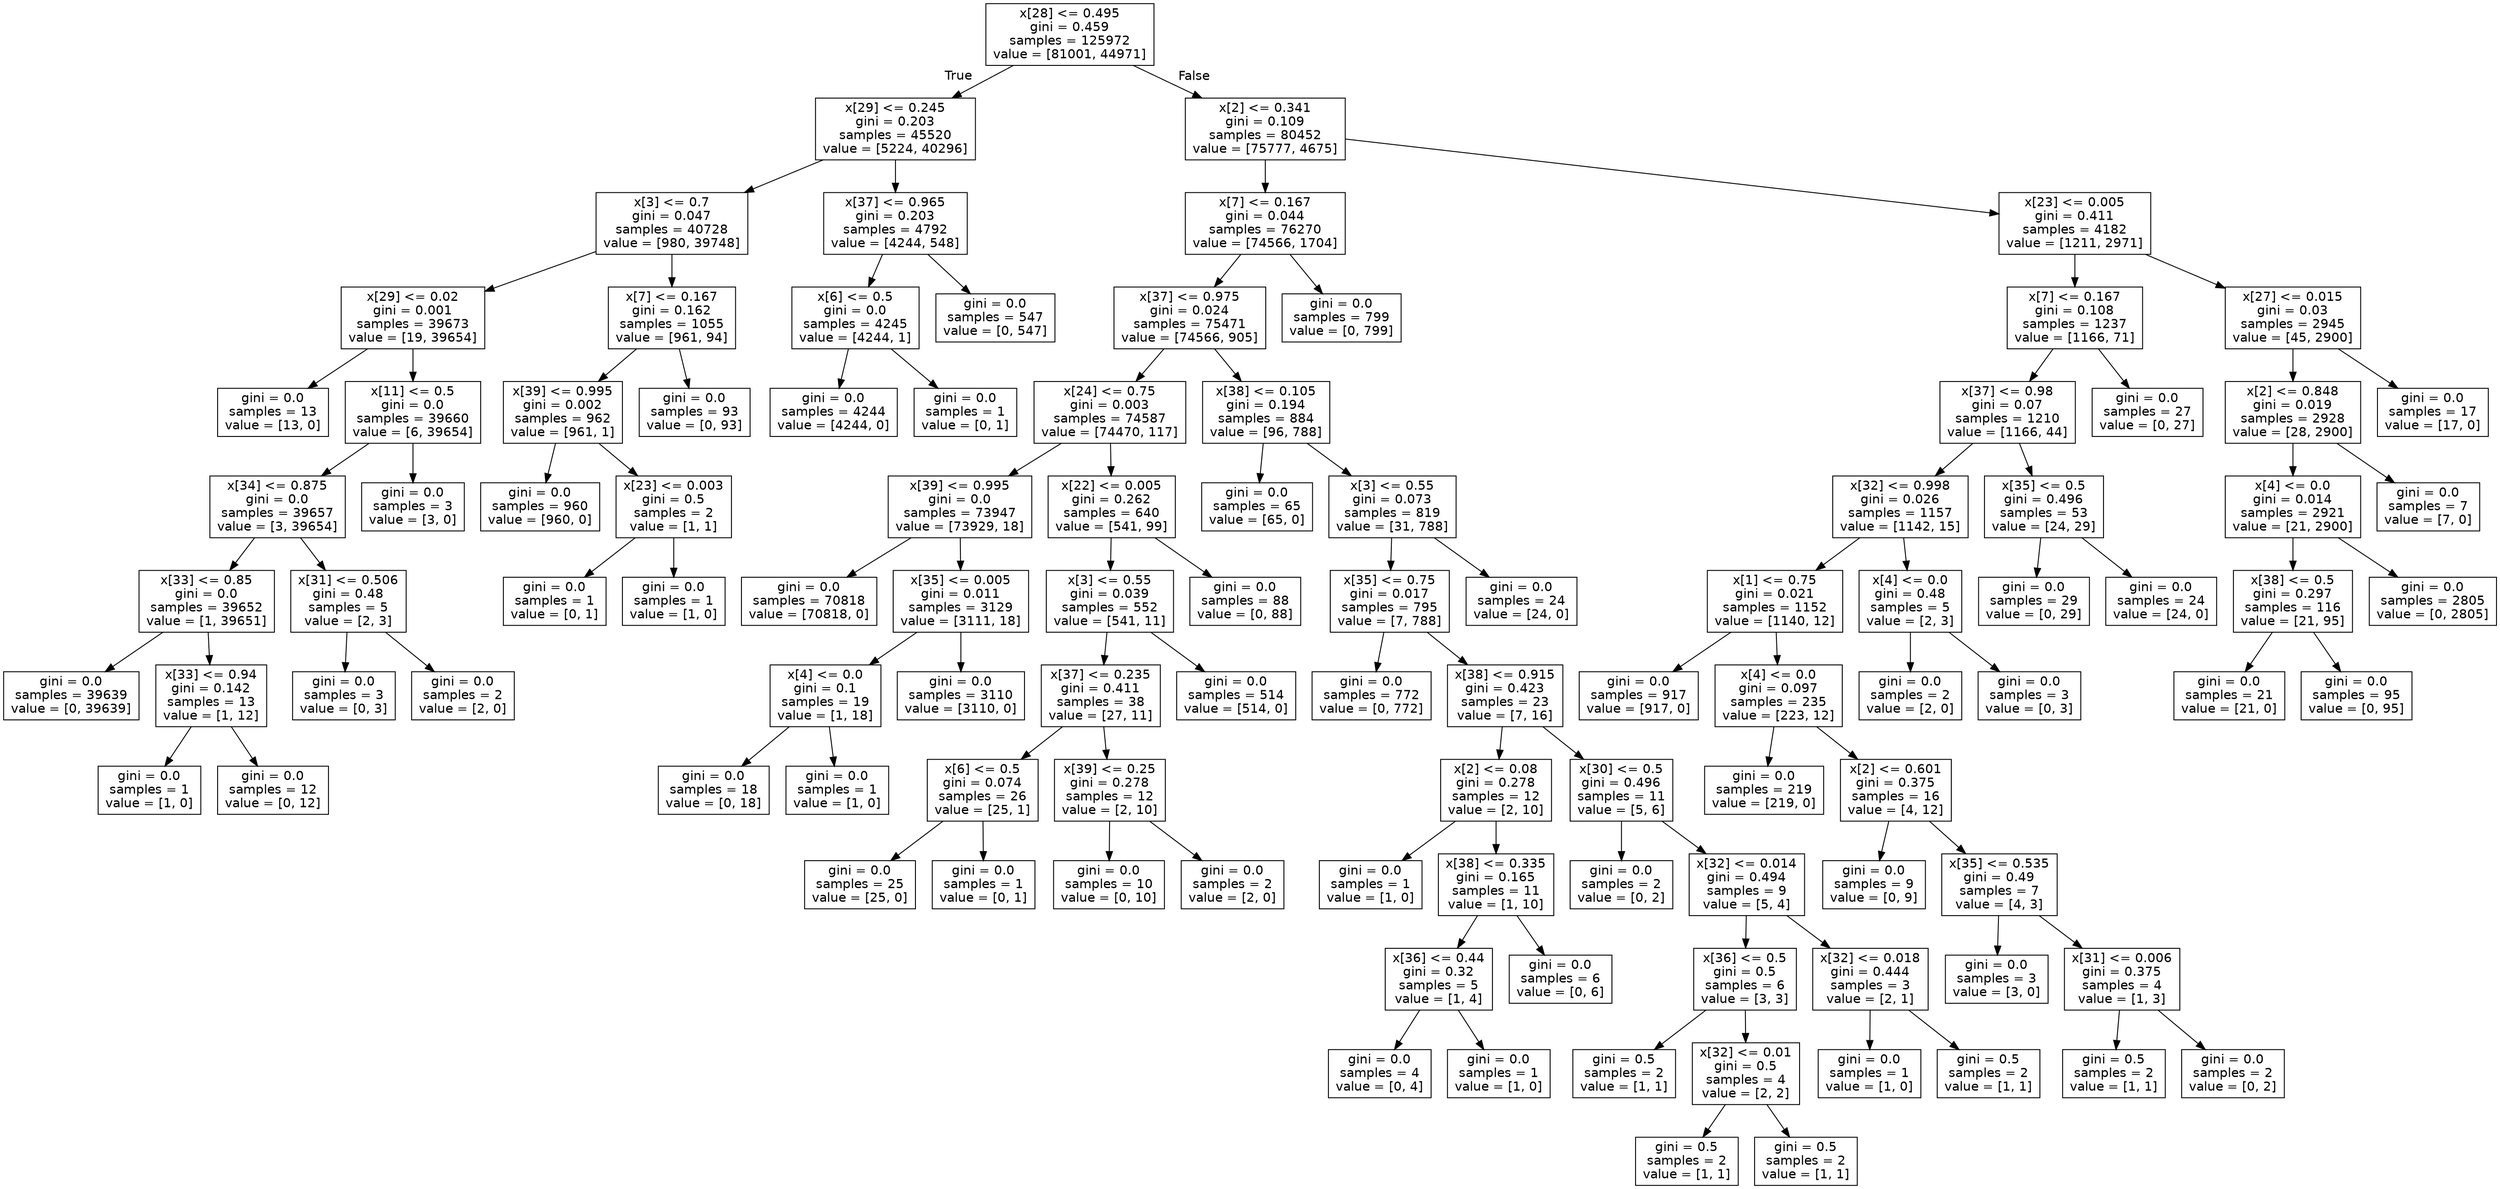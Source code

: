 digraph Tree {
node [shape=box, fontname="helvetica"] ;
edge [fontname="helvetica"] ;
0 [label="x[28] <= 0.495\ngini = 0.459\nsamples = 125972\nvalue = [81001, 44971]"] ;
1 [label="x[29] <= 0.245\ngini = 0.203\nsamples = 45520\nvalue = [5224, 40296]"] ;
0 -> 1 [labeldistance=2.5, labelangle=45, headlabel="True"] ;
2 [label="x[3] <= 0.7\ngini = 0.047\nsamples = 40728\nvalue = [980, 39748]"] ;
1 -> 2 ;
3 [label="x[29] <= 0.02\ngini = 0.001\nsamples = 39673\nvalue = [19, 39654]"] ;
2 -> 3 ;
4 [label="gini = 0.0\nsamples = 13\nvalue = [13, 0]"] ;
3 -> 4 ;
5 [label="x[11] <= 0.5\ngini = 0.0\nsamples = 39660\nvalue = [6, 39654]"] ;
3 -> 5 ;
6 [label="x[34] <= 0.875\ngini = 0.0\nsamples = 39657\nvalue = [3, 39654]"] ;
5 -> 6 ;
7 [label="x[33] <= 0.85\ngini = 0.0\nsamples = 39652\nvalue = [1, 39651]"] ;
6 -> 7 ;
8 [label="gini = 0.0\nsamples = 39639\nvalue = [0, 39639]"] ;
7 -> 8 ;
9 [label="x[33] <= 0.94\ngini = 0.142\nsamples = 13\nvalue = [1, 12]"] ;
7 -> 9 ;
10 [label="gini = 0.0\nsamples = 1\nvalue = [1, 0]"] ;
9 -> 10 ;
11 [label="gini = 0.0\nsamples = 12\nvalue = [0, 12]"] ;
9 -> 11 ;
12 [label="x[31] <= 0.506\ngini = 0.48\nsamples = 5\nvalue = [2, 3]"] ;
6 -> 12 ;
13 [label="gini = 0.0\nsamples = 3\nvalue = [0, 3]"] ;
12 -> 13 ;
14 [label="gini = 0.0\nsamples = 2\nvalue = [2, 0]"] ;
12 -> 14 ;
15 [label="gini = 0.0\nsamples = 3\nvalue = [3, 0]"] ;
5 -> 15 ;
16 [label="x[7] <= 0.167\ngini = 0.162\nsamples = 1055\nvalue = [961, 94]"] ;
2 -> 16 ;
17 [label="x[39] <= 0.995\ngini = 0.002\nsamples = 962\nvalue = [961, 1]"] ;
16 -> 17 ;
18 [label="gini = 0.0\nsamples = 960\nvalue = [960, 0]"] ;
17 -> 18 ;
19 [label="x[23] <= 0.003\ngini = 0.5\nsamples = 2\nvalue = [1, 1]"] ;
17 -> 19 ;
20 [label="gini = 0.0\nsamples = 1\nvalue = [0, 1]"] ;
19 -> 20 ;
21 [label="gini = 0.0\nsamples = 1\nvalue = [1, 0]"] ;
19 -> 21 ;
22 [label="gini = 0.0\nsamples = 93\nvalue = [0, 93]"] ;
16 -> 22 ;
23 [label="x[37] <= 0.965\ngini = 0.203\nsamples = 4792\nvalue = [4244, 548]"] ;
1 -> 23 ;
24 [label="x[6] <= 0.5\ngini = 0.0\nsamples = 4245\nvalue = [4244, 1]"] ;
23 -> 24 ;
25 [label="gini = 0.0\nsamples = 4244\nvalue = [4244, 0]"] ;
24 -> 25 ;
26 [label="gini = 0.0\nsamples = 1\nvalue = [0, 1]"] ;
24 -> 26 ;
27 [label="gini = 0.0\nsamples = 547\nvalue = [0, 547]"] ;
23 -> 27 ;
28 [label="x[2] <= 0.341\ngini = 0.109\nsamples = 80452\nvalue = [75777, 4675]"] ;
0 -> 28 [labeldistance=2.5, labelangle=-45, headlabel="False"] ;
29 [label="x[7] <= 0.167\ngini = 0.044\nsamples = 76270\nvalue = [74566, 1704]"] ;
28 -> 29 ;
30 [label="x[37] <= 0.975\ngini = 0.024\nsamples = 75471\nvalue = [74566, 905]"] ;
29 -> 30 ;
31 [label="x[24] <= 0.75\ngini = 0.003\nsamples = 74587\nvalue = [74470, 117]"] ;
30 -> 31 ;
32 [label="x[39] <= 0.995\ngini = 0.0\nsamples = 73947\nvalue = [73929, 18]"] ;
31 -> 32 ;
33 [label="gini = 0.0\nsamples = 70818\nvalue = [70818, 0]"] ;
32 -> 33 ;
34 [label="x[35] <= 0.005\ngini = 0.011\nsamples = 3129\nvalue = [3111, 18]"] ;
32 -> 34 ;
35 [label="x[4] <= 0.0\ngini = 0.1\nsamples = 19\nvalue = [1, 18]"] ;
34 -> 35 ;
36 [label="gini = 0.0\nsamples = 18\nvalue = [0, 18]"] ;
35 -> 36 ;
37 [label="gini = 0.0\nsamples = 1\nvalue = [1, 0]"] ;
35 -> 37 ;
38 [label="gini = 0.0\nsamples = 3110\nvalue = [3110, 0]"] ;
34 -> 38 ;
39 [label="x[22] <= 0.005\ngini = 0.262\nsamples = 640\nvalue = [541, 99]"] ;
31 -> 39 ;
40 [label="x[3] <= 0.55\ngini = 0.039\nsamples = 552\nvalue = [541, 11]"] ;
39 -> 40 ;
41 [label="x[37] <= 0.235\ngini = 0.411\nsamples = 38\nvalue = [27, 11]"] ;
40 -> 41 ;
42 [label="x[6] <= 0.5\ngini = 0.074\nsamples = 26\nvalue = [25, 1]"] ;
41 -> 42 ;
43 [label="gini = 0.0\nsamples = 25\nvalue = [25, 0]"] ;
42 -> 43 ;
44 [label="gini = 0.0\nsamples = 1\nvalue = [0, 1]"] ;
42 -> 44 ;
45 [label="x[39] <= 0.25\ngini = 0.278\nsamples = 12\nvalue = [2, 10]"] ;
41 -> 45 ;
46 [label="gini = 0.0\nsamples = 10\nvalue = [0, 10]"] ;
45 -> 46 ;
47 [label="gini = 0.0\nsamples = 2\nvalue = [2, 0]"] ;
45 -> 47 ;
48 [label="gini = 0.0\nsamples = 514\nvalue = [514, 0]"] ;
40 -> 48 ;
49 [label="gini = 0.0\nsamples = 88\nvalue = [0, 88]"] ;
39 -> 49 ;
50 [label="x[38] <= 0.105\ngini = 0.194\nsamples = 884\nvalue = [96, 788]"] ;
30 -> 50 ;
51 [label="gini = 0.0\nsamples = 65\nvalue = [65, 0]"] ;
50 -> 51 ;
52 [label="x[3] <= 0.55\ngini = 0.073\nsamples = 819\nvalue = [31, 788]"] ;
50 -> 52 ;
53 [label="x[35] <= 0.75\ngini = 0.017\nsamples = 795\nvalue = [7, 788]"] ;
52 -> 53 ;
54 [label="gini = 0.0\nsamples = 772\nvalue = [0, 772]"] ;
53 -> 54 ;
55 [label="x[38] <= 0.915\ngini = 0.423\nsamples = 23\nvalue = [7, 16]"] ;
53 -> 55 ;
56 [label="x[2] <= 0.08\ngini = 0.278\nsamples = 12\nvalue = [2, 10]"] ;
55 -> 56 ;
57 [label="gini = 0.0\nsamples = 1\nvalue = [1, 0]"] ;
56 -> 57 ;
58 [label="x[38] <= 0.335\ngini = 0.165\nsamples = 11\nvalue = [1, 10]"] ;
56 -> 58 ;
59 [label="x[36] <= 0.44\ngini = 0.32\nsamples = 5\nvalue = [1, 4]"] ;
58 -> 59 ;
60 [label="gini = 0.0\nsamples = 4\nvalue = [0, 4]"] ;
59 -> 60 ;
61 [label="gini = 0.0\nsamples = 1\nvalue = [1, 0]"] ;
59 -> 61 ;
62 [label="gini = 0.0\nsamples = 6\nvalue = [0, 6]"] ;
58 -> 62 ;
63 [label="x[30] <= 0.5\ngini = 0.496\nsamples = 11\nvalue = [5, 6]"] ;
55 -> 63 ;
64 [label="gini = 0.0\nsamples = 2\nvalue = [0, 2]"] ;
63 -> 64 ;
65 [label="x[32] <= 0.014\ngini = 0.494\nsamples = 9\nvalue = [5, 4]"] ;
63 -> 65 ;
66 [label="x[36] <= 0.5\ngini = 0.5\nsamples = 6\nvalue = [3, 3]"] ;
65 -> 66 ;
67 [label="gini = 0.5\nsamples = 2\nvalue = [1, 1]"] ;
66 -> 67 ;
68 [label="x[32] <= 0.01\ngini = 0.5\nsamples = 4\nvalue = [2, 2]"] ;
66 -> 68 ;
69 [label="gini = 0.5\nsamples = 2\nvalue = [1, 1]"] ;
68 -> 69 ;
70 [label="gini = 0.5\nsamples = 2\nvalue = [1, 1]"] ;
68 -> 70 ;
71 [label="x[32] <= 0.018\ngini = 0.444\nsamples = 3\nvalue = [2, 1]"] ;
65 -> 71 ;
72 [label="gini = 0.0\nsamples = 1\nvalue = [1, 0]"] ;
71 -> 72 ;
73 [label="gini = 0.5\nsamples = 2\nvalue = [1, 1]"] ;
71 -> 73 ;
74 [label="gini = 0.0\nsamples = 24\nvalue = [24, 0]"] ;
52 -> 74 ;
75 [label="gini = 0.0\nsamples = 799\nvalue = [0, 799]"] ;
29 -> 75 ;
76 [label="x[23] <= 0.005\ngini = 0.411\nsamples = 4182\nvalue = [1211, 2971]"] ;
28 -> 76 ;
77 [label="x[7] <= 0.167\ngini = 0.108\nsamples = 1237\nvalue = [1166, 71]"] ;
76 -> 77 ;
78 [label="x[37] <= 0.98\ngini = 0.07\nsamples = 1210\nvalue = [1166, 44]"] ;
77 -> 78 ;
79 [label="x[32] <= 0.998\ngini = 0.026\nsamples = 1157\nvalue = [1142, 15]"] ;
78 -> 79 ;
80 [label="x[1] <= 0.75\ngini = 0.021\nsamples = 1152\nvalue = [1140, 12]"] ;
79 -> 80 ;
81 [label="gini = 0.0\nsamples = 917\nvalue = [917, 0]"] ;
80 -> 81 ;
82 [label="x[4] <= 0.0\ngini = 0.097\nsamples = 235\nvalue = [223, 12]"] ;
80 -> 82 ;
83 [label="gini = 0.0\nsamples = 219\nvalue = [219, 0]"] ;
82 -> 83 ;
84 [label="x[2] <= 0.601\ngini = 0.375\nsamples = 16\nvalue = [4, 12]"] ;
82 -> 84 ;
85 [label="gini = 0.0\nsamples = 9\nvalue = [0, 9]"] ;
84 -> 85 ;
86 [label="x[35] <= 0.535\ngini = 0.49\nsamples = 7\nvalue = [4, 3]"] ;
84 -> 86 ;
87 [label="gini = 0.0\nsamples = 3\nvalue = [3, 0]"] ;
86 -> 87 ;
88 [label="x[31] <= 0.006\ngini = 0.375\nsamples = 4\nvalue = [1, 3]"] ;
86 -> 88 ;
89 [label="gini = 0.5\nsamples = 2\nvalue = [1, 1]"] ;
88 -> 89 ;
90 [label="gini = 0.0\nsamples = 2\nvalue = [0, 2]"] ;
88 -> 90 ;
91 [label="x[4] <= 0.0\ngini = 0.48\nsamples = 5\nvalue = [2, 3]"] ;
79 -> 91 ;
92 [label="gini = 0.0\nsamples = 2\nvalue = [2, 0]"] ;
91 -> 92 ;
93 [label="gini = 0.0\nsamples = 3\nvalue = [0, 3]"] ;
91 -> 93 ;
94 [label="x[35] <= 0.5\ngini = 0.496\nsamples = 53\nvalue = [24, 29]"] ;
78 -> 94 ;
95 [label="gini = 0.0\nsamples = 29\nvalue = [0, 29]"] ;
94 -> 95 ;
96 [label="gini = 0.0\nsamples = 24\nvalue = [24, 0]"] ;
94 -> 96 ;
97 [label="gini = 0.0\nsamples = 27\nvalue = [0, 27]"] ;
77 -> 97 ;
98 [label="x[27] <= 0.015\ngini = 0.03\nsamples = 2945\nvalue = [45, 2900]"] ;
76 -> 98 ;
99 [label="x[2] <= 0.848\ngini = 0.019\nsamples = 2928\nvalue = [28, 2900]"] ;
98 -> 99 ;
100 [label="x[4] <= 0.0\ngini = 0.014\nsamples = 2921\nvalue = [21, 2900]"] ;
99 -> 100 ;
101 [label="x[38] <= 0.5\ngini = 0.297\nsamples = 116\nvalue = [21, 95]"] ;
100 -> 101 ;
102 [label="gini = 0.0\nsamples = 21\nvalue = [21, 0]"] ;
101 -> 102 ;
103 [label="gini = 0.0\nsamples = 95\nvalue = [0, 95]"] ;
101 -> 103 ;
104 [label="gini = 0.0\nsamples = 2805\nvalue = [0, 2805]"] ;
100 -> 104 ;
105 [label="gini = 0.0\nsamples = 7\nvalue = [7, 0]"] ;
99 -> 105 ;
106 [label="gini = 0.0\nsamples = 17\nvalue = [17, 0]"] ;
98 -> 106 ;
}